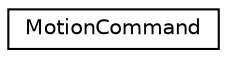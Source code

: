 digraph "Graphical Class Hierarchy"
{
  edge [fontname="Helvetica",fontsize="10",labelfontname="Helvetica",labelfontsize="10"];
  node [fontname="Helvetica",fontsize="10",shape=record];
  rankdir="LR";
  Node0 [label="MotionCommand",height=0.2,width=0.4,color="black", fillcolor="white", style="filled",URL="$struct_motion_command.html"];
}

